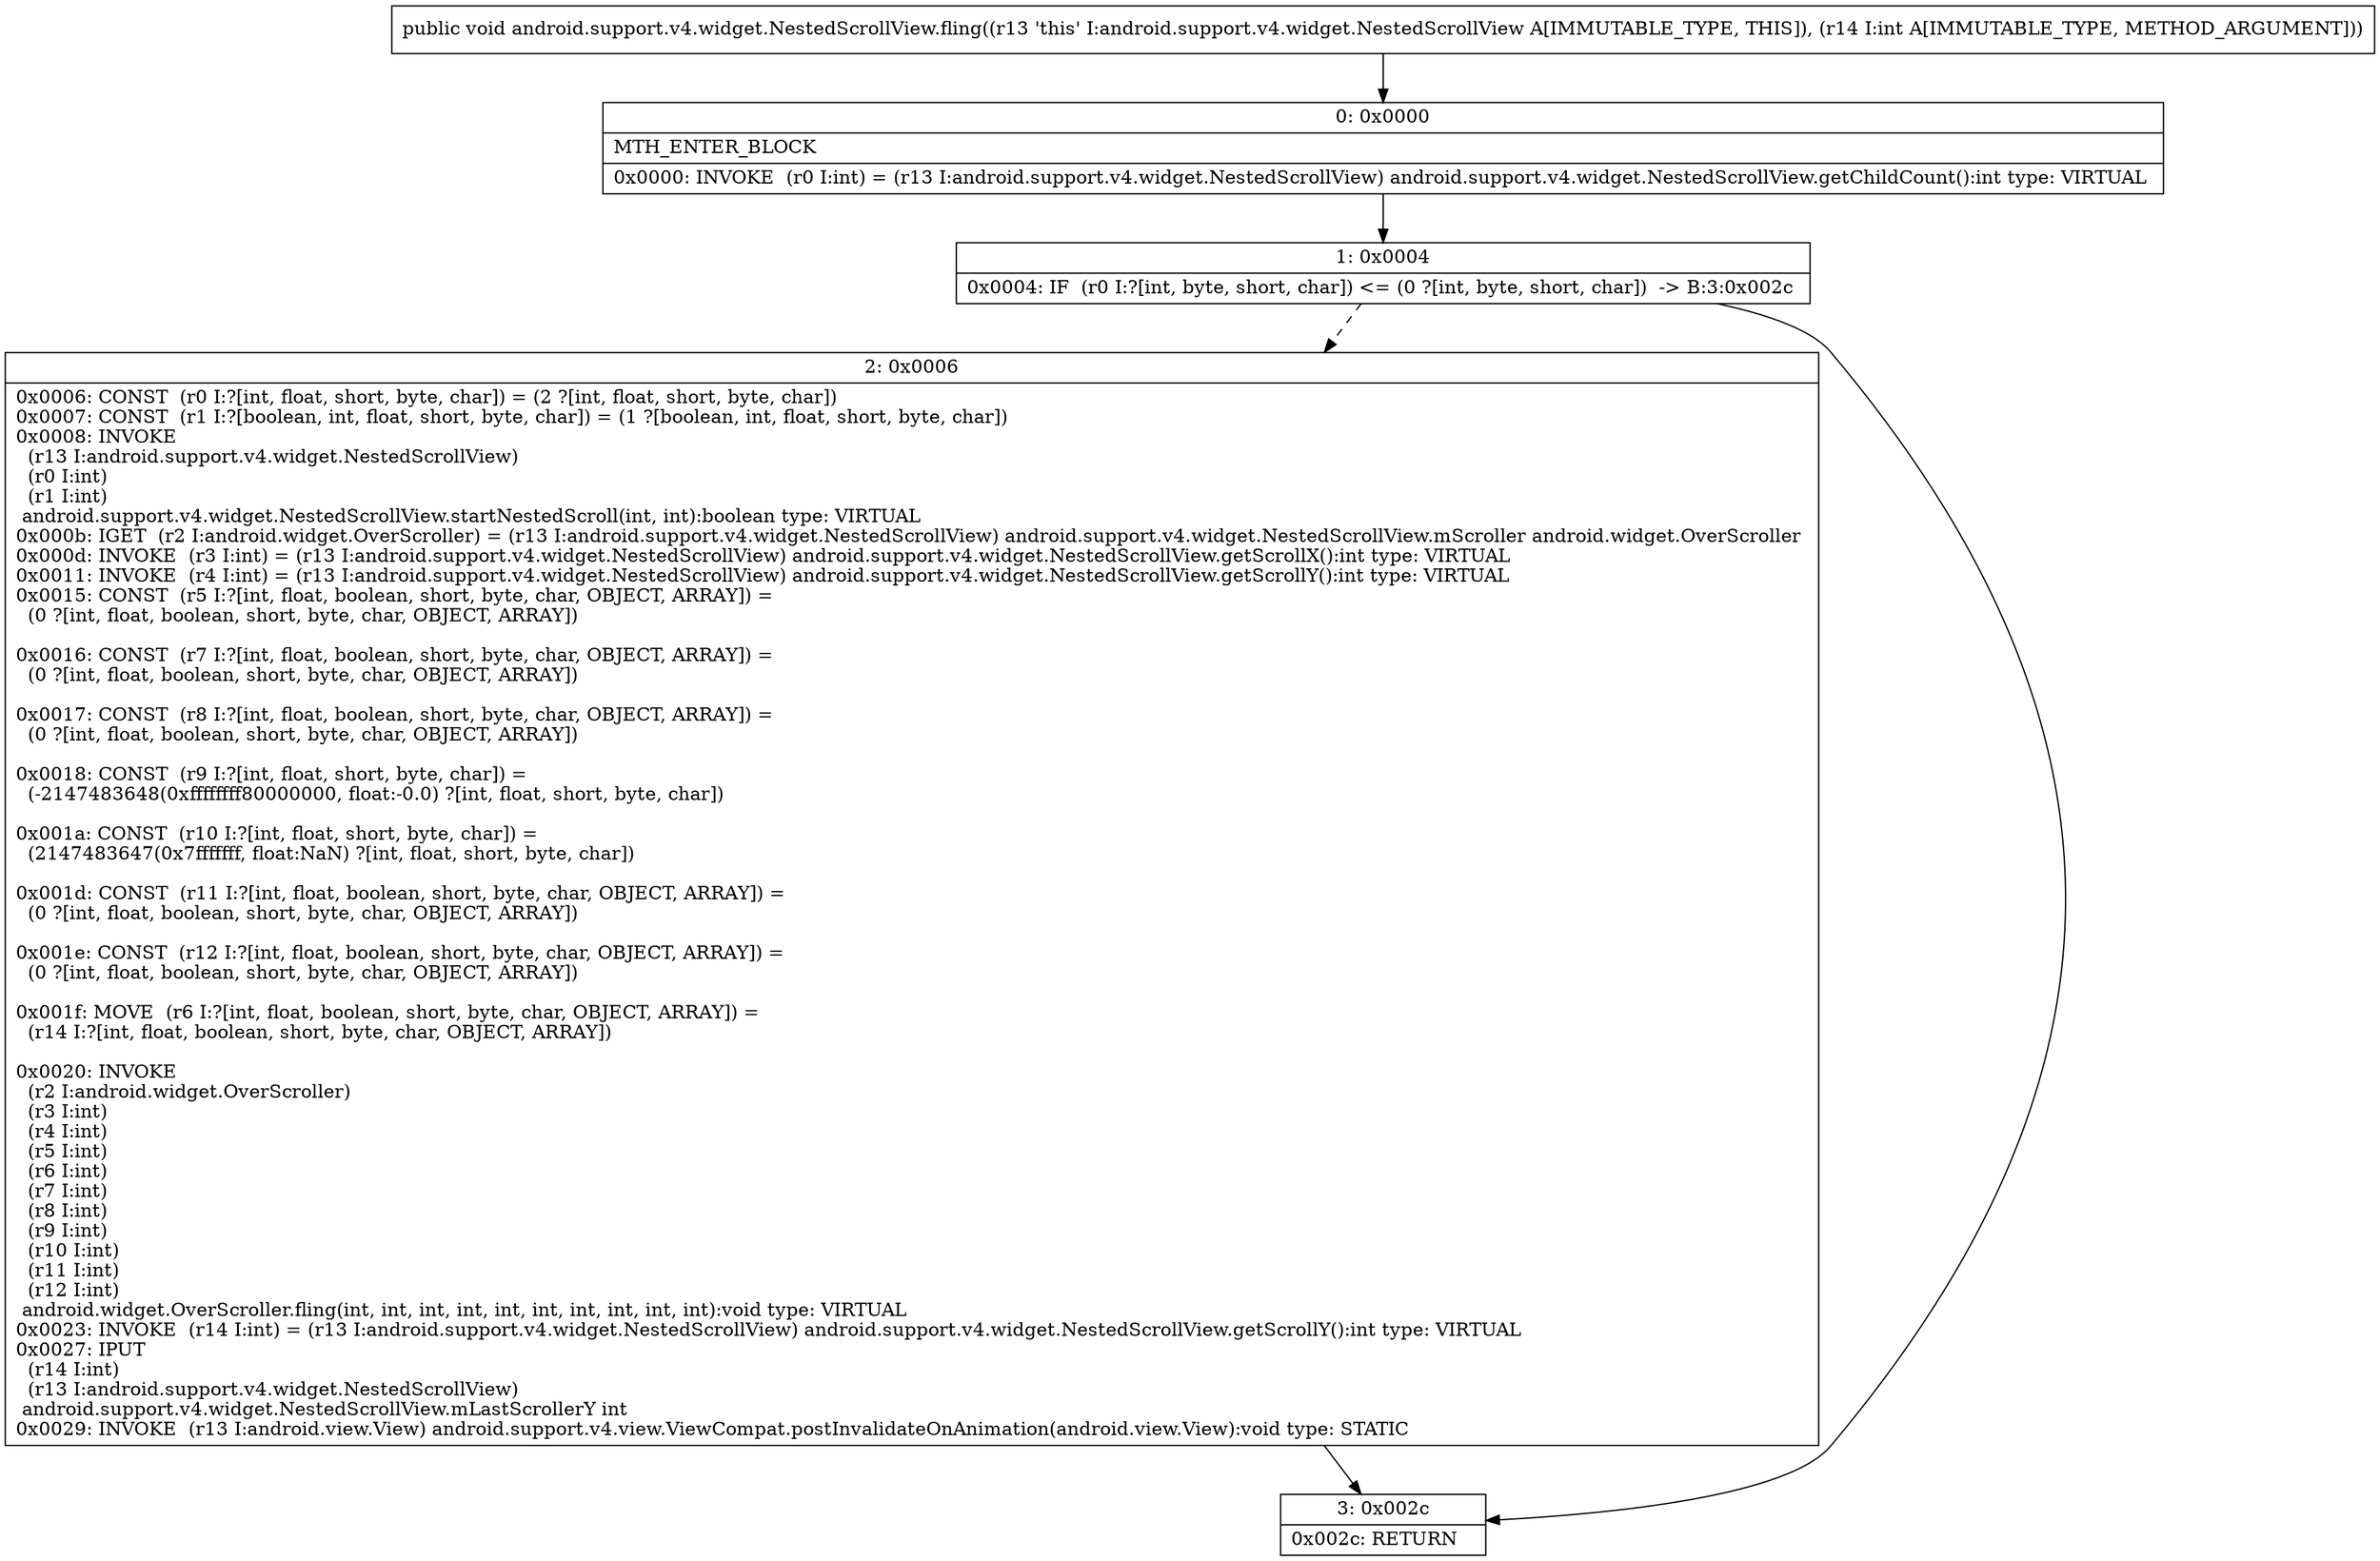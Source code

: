 digraph "CFG forandroid.support.v4.widget.NestedScrollView.fling(I)V" {
Node_0 [shape=record,label="{0\:\ 0x0000|MTH_ENTER_BLOCK\l|0x0000: INVOKE  (r0 I:int) = (r13 I:android.support.v4.widget.NestedScrollView) android.support.v4.widget.NestedScrollView.getChildCount():int type: VIRTUAL \l}"];
Node_1 [shape=record,label="{1\:\ 0x0004|0x0004: IF  (r0 I:?[int, byte, short, char]) \<= (0 ?[int, byte, short, char])  \-\> B:3:0x002c \l}"];
Node_2 [shape=record,label="{2\:\ 0x0006|0x0006: CONST  (r0 I:?[int, float, short, byte, char]) = (2 ?[int, float, short, byte, char]) \l0x0007: CONST  (r1 I:?[boolean, int, float, short, byte, char]) = (1 ?[boolean, int, float, short, byte, char]) \l0x0008: INVOKE  \l  (r13 I:android.support.v4.widget.NestedScrollView)\l  (r0 I:int)\l  (r1 I:int)\l android.support.v4.widget.NestedScrollView.startNestedScroll(int, int):boolean type: VIRTUAL \l0x000b: IGET  (r2 I:android.widget.OverScroller) = (r13 I:android.support.v4.widget.NestedScrollView) android.support.v4.widget.NestedScrollView.mScroller android.widget.OverScroller \l0x000d: INVOKE  (r3 I:int) = (r13 I:android.support.v4.widget.NestedScrollView) android.support.v4.widget.NestedScrollView.getScrollX():int type: VIRTUAL \l0x0011: INVOKE  (r4 I:int) = (r13 I:android.support.v4.widget.NestedScrollView) android.support.v4.widget.NestedScrollView.getScrollY():int type: VIRTUAL \l0x0015: CONST  (r5 I:?[int, float, boolean, short, byte, char, OBJECT, ARRAY]) = \l  (0 ?[int, float, boolean, short, byte, char, OBJECT, ARRAY])\l \l0x0016: CONST  (r7 I:?[int, float, boolean, short, byte, char, OBJECT, ARRAY]) = \l  (0 ?[int, float, boolean, short, byte, char, OBJECT, ARRAY])\l \l0x0017: CONST  (r8 I:?[int, float, boolean, short, byte, char, OBJECT, ARRAY]) = \l  (0 ?[int, float, boolean, short, byte, char, OBJECT, ARRAY])\l \l0x0018: CONST  (r9 I:?[int, float, short, byte, char]) = \l  (\-2147483648(0xffffffff80000000, float:\-0.0) ?[int, float, short, byte, char])\l \l0x001a: CONST  (r10 I:?[int, float, short, byte, char]) = \l  (2147483647(0x7fffffff, float:NaN) ?[int, float, short, byte, char])\l \l0x001d: CONST  (r11 I:?[int, float, boolean, short, byte, char, OBJECT, ARRAY]) = \l  (0 ?[int, float, boolean, short, byte, char, OBJECT, ARRAY])\l \l0x001e: CONST  (r12 I:?[int, float, boolean, short, byte, char, OBJECT, ARRAY]) = \l  (0 ?[int, float, boolean, short, byte, char, OBJECT, ARRAY])\l \l0x001f: MOVE  (r6 I:?[int, float, boolean, short, byte, char, OBJECT, ARRAY]) = \l  (r14 I:?[int, float, boolean, short, byte, char, OBJECT, ARRAY])\l \l0x0020: INVOKE  \l  (r2 I:android.widget.OverScroller)\l  (r3 I:int)\l  (r4 I:int)\l  (r5 I:int)\l  (r6 I:int)\l  (r7 I:int)\l  (r8 I:int)\l  (r9 I:int)\l  (r10 I:int)\l  (r11 I:int)\l  (r12 I:int)\l android.widget.OverScroller.fling(int, int, int, int, int, int, int, int, int, int):void type: VIRTUAL \l0x0023: INVOKE  (r14 I:int) = (r13 I:android.support.v4.widget.NestedScrollView) android.support.v4.widget.NestedScrollView.getScrollY():int type: VIRTUAL \l0x0027: IPUT  \l  (r14 I:int)\l  (r13 I:android.support.v4.widget.NestedScrollView)\l android.support.v4.widget.NestedScrollView.mLastScrollerY int \l0x0029: INVOKE  (r13 I:android.view.View) android.support.v4.view.ViewCompat.postInvalidateOnAnimation(android.view.View):void type: STATIC \l}"];
Node_3 [shape=record,label="{3\:\ 0x002c|0x002c: RETURN   \l}"];
MethodNode[shape=record,label="{public void android.support.v4.widget.NestedScrollView.fling((r13 'this' I:android.support.v4.widget.NestedScrollView A[IMMUTABLE_TYPE, THIS]), (r14 I:int A[IMMUTABLE_TYPE, METHOD_ARGUMENT])) }"];
MethodNode -> Node_0;
Node_0 -> Node_1;
Node_1 -> Node_2[style=dashed];
Node_1 -> Node_3;
Node_2 -> Node_3;
}

